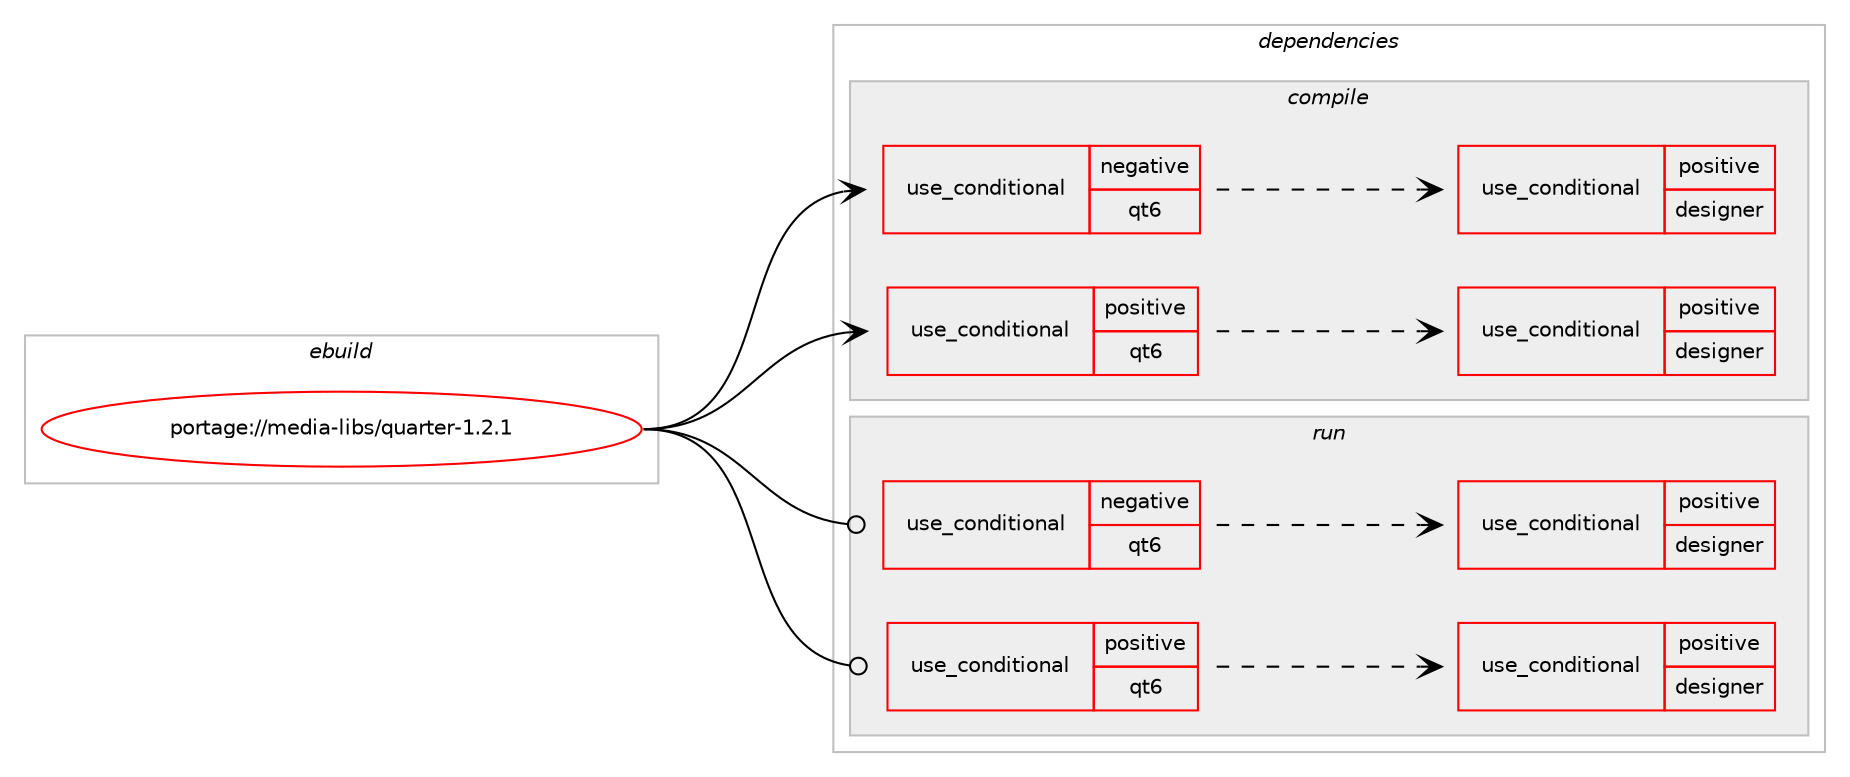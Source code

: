 digraph prolog {

# *************
# Graph options
# *************

newrank=true;
concentrate=true;
compound=true;
graph [rankdir=LR,fontname=Helvetica,fontsize=10,ranksep=1.5];#, ranksep=2.5, nodesep=0.2];
edge  [arrowhead=vee];
node  [fontname=Helvetica,fontsize=10];

# **********
# The ebuild
# **********

subgraph cluster_leftcol {
color=gray;
rank=same;
label=<<i>ebuild</i>>;
id [label="portage://media-libs/quarter-1.2.1", color=red, width=4, href="../media-libs/quarter-1.2.1.svg"];
}

# ****************
# The dependencies
# ****************

subgraph cluster_midcol {
color=gray;
label=<<i>dependencies</i>>;
subgraph cluster_compile {
fillcolor="#eeeeee";
style=filled;
label=<<i>compile</i>>;
subgraph cond75661 {
dependency158490 [label=<<TABLE BORDER="0" CELLBORDER="1" CELLSPACING="0" CELLPADDING="4"><TR><TD ROWSPAN="3" CELLPADDING="10">use_conditional</TD></TR><TR><TD>negative</TD></TR><TR><TD>qt6</TD></TR></TABLE>>, shape=none, color=red];
# *** BEGIN UNKNOWN DEPENDENCY TYPE (TODO) ***
# dependency158490 -> package_dependency(portage://media-libs/quarter-1.2.1,install,no,dev-qt,qtcore,none,[,,],[slot(5)],[])
# *** END UNKNOWN DEPENDENCY TYPE (TODO) ***

# *** BEGIN UNKNOWN DEPENDENCY TYPE (TODO) ***
# dependency158490 -> package_dependency(portage://media-libs/quarter-1.2.1,install,no,dev-qt,qtgui,none,[,,],[slot(5)],[])
# *** END UNKNOWN DEPENDENCY TYPE (TODO) ***

# *** BEGIN UNKNOWN DEPENDENCY TYPE (TODO) ***
# dependency158490 -> package_dependency(portage://media-libs/quarter-1.2.1,install,no,dev-qt,qtwidgets,none,[,,],[slot(5)],[])
# *** END UNKNOWN DEPENDENCY TYPE (TODO) ***

# *** BEGIN UNKNOWN DEPENDENCY TYPE (TODO) ***
# dependency158490 -> package_dependency(portage://media-libs/quarter-1.2.1,install,no,dev-qt,qtopengl,none,[,,],[slot(5)],[])
# *** END UNKNOWN DEPENDENCY TYPE (TODO) ***

subgraph cond75662 {
dependency158491 [label=<<TABLE BORDER="0" CELLBORDER="1" CELLSPACING="0" CELLPADDING="4"><TR><TD ROWSPAN="3" CELLPADDING="10">use_conditional</TD></TR><TR><TD>positive</TD></TR><TR><TD>designer</TD></TR></TABLE>>, shape=none, color=red];
# *** BEGIN UNKNOWN DEPENDENCY TYPE (TODO) ***
# dependency158491 -> package_dependency(portage://media-libs/quarter-1.2.1,install,no,dev-qt,designer,none,[,,],[slot(5)],[])
# *** END UNKNOWN DEPENDENCY TYPE (TODO) ***

}
dependency158490:e -> dependency158491:w [weight=20,style="dashed",arrowhead="vee"];
}
id:e -> dependency158490:w [weight=20,style="solid",arrowhead="vee"];
subgraph cond75663 {
dependency158492 [label=<<TABLE BORDER="0" CELLBORDER="1" CELLSPACING="0" CELLPADDING="4"><TR><TD ROWSPAN="3" CELLPADDING="10">use_conditional</TD></TR><TR><TD>positive</TD></TR><TR><TD>qt6</TD></TR></TABLE>>, shape=none, color=red];
# *** BEGIN UNKNOWN DEPENDENCY TYPE (TODO) ***
# dependency158492 -> package_dependency(portage://media-libs/quarter-1.2.1,install,no,dev-qt,qtbase,none,[,,],[slot(6)],[use(enable(gui),none),use(enable(opengl),none),use(enable(widgets),none)])
# *** END UNKNOWN DEPENDENCY TYPE (TODO) ***

# *** BEGIN UNKNOWN DEPENDENCY TYPE (TODO) ***
# dependency158492 -> package_dependency(portage://media-libs/quarter-1.2.1,install,no,dev-qt,qttools,none,[,,],[slot(6)],[use(enable(widgets),none)])
# *** END UNKNOWN DEPENDENCY TYPE (TODO) ***

subgraph cond75664 {
dependency158493 [label=<<TABLE BORDER="0" CELLBORDER="1" CELLSPACING="0" CELLPADDING="4"><TR><TD ROWSPAN="3" CELLPADDING="10">use_conditional</TD></TR><TR><TD>positive</TD></TR><TR><TD>designer</TD></TR></TABLE>>, shape=none, color=red];
# *** BEGIN UNKNOWN DEPENDENCY TYPE (TODO) ***
# dependency158493 -> package_dependency(portage://media-libs/quarter-1.2.1,install,no,dev-qt,qttools,none,[,,],[slot(6)],[use(enable(designer),none)])
# *** END UNKNOWN DEPENDENCY TYPE (TODO) ***

}
dependency158492:e -> dependency158493:w [weight=20,style="dashed",arrowhead="vee"];
}
id:e -> dependency158492:w [weight=20,style="solid",arrowhead="vee"];
# *** BEGIN UNKNOWN DEPENDENCY TYPE (TODO) ***
# id -> package_dependency(portage://media-libs/quarter-1.2.1,install,no,media-libs,coin,none,[,,],[],[])
# *** END UNKNOWN DEPENDENCY TYPE (TODO) ***

# *** BEGIN UNKNOWN DEPENDENCY TYPE (TODO) ***
# id -> package_dependency(portage://media-libs/quarter-1.2.1,install,no,virtual,opengl,none,[,,],[],[])
# *** END UNKNOWN DEPENDENCY TYPE (TODO) ***

}
subgraph cluster_compileandrun {
fillcolor="#eeeeee";
style=filled;
label=<<i>compile and run</i>>;
}
subgraph cluster_run {
fillcolor="#eeeeee";
style=filled;
label=<<i>run</i>>;
subgraph cond75665 {
dependency158494 [label=<<TABLE BORDER="0" CELLBORDER="1" CELLSPACING="0" CELLPADDING="4"><TR><TD ROWSPAN="3" CELLPADDING="10">use_conditional</TD></TR><TR><TD>negative</TD></TR><TR><TD>qt6</TD></TR></TABLE>>, shape=none, color=red];
# *** BEGIN UNKNOWN DEPENDENCY TYPE (TODO) ***
# dependency158494 -> package_dependency(portage://media-libs/quarter-1.2.1,run,no,dev-qt,qtcore,none,[,,],[slot(5)],[])
# *** END UNKNOWN DEPENDENCY TYPE (TODO) ***

# *** BEGIN UNKNOWN DEPENDENCY TYPE (TODO) ***
# dependency158494 -> package_dependency(portage://media-libs/quarter-1.2.1,run,no,dev-qt,qtgui,none,[,,],[slot(5)],[])
# *** END UNKNOWN DEPENDENCY TYPE (TODO) ***

# *** BEGIN UNKNOWN DEPENDENCY TYPE (TODO) ***
# dependency158494 -> package_dependency(portage://media-libs/quarter-1.2.1,run,no,dev-qt,qtwidgets,none,[,,],[slot(5)],[])
# *** END UNKNOWN DEPENDENCY TYPE (TODO) ***

# *** BEGIN UNKNOWN DEPENDENCY TYPE (TODO) ***
# dependency158494 -> package_dependency(portage://media-libs/quarter-1.2.1,run,no,dev-qt,qtopengl,none,[,,],[slot(5)],[])
# *** END UNKNOWN DEPENDENCY TYPE (TODO) ***

subgraph cond75666 {
dependency158495 [label=<<TABLE BORDER="0" CELLBORDER="1" CELLSPACING="0" CELLPADDING="4"><TR><TD ROWSPAN="3" CELLPADDING="10">use_conditional</TD></TR><TR><TD>positive</TD></TR><TR><TD>designer</TD></TR></TABLE>>, shape=none, color=red];
# *** BEGIN UNKNOWN DEPENDENCY TYPE (TODO) ***
# dependency158495 -> package_dependency(portage://media-libs/quarter-1.2.1,run,no,dev-qt,designer,none,[,,],[slot(5)],[])
# *** END UNKNOWN DEPENDENCY TYPE (TODO) ***

}
dependency158494:e -> dependency158495:w [weight=20,style="dashed",arrowhead="vee"];
}
id:e -> dependency158494:w [weight=20,style="solid",arrowhead="odot"];
subgraph cond75667 {
dependency158496 [label=<<TABLE BORDER="0" CELLBORDER="1" CELLSPACING="0" CELLPADDING="4"><TR><TD ROWSPAN="3" CELLPADDING="10">use_conditional</TD></TR><TR><TD>positive</TD></TR><TR><TD>qt6</TD></TR></TABLE>>, shape=none, color=red];
# *** BEGIN UNKNOWN DEPENDENCY TYPE (TODO) ***
# dependency158496 -> package_dependency(portage://media-libs/quarter-1.2.1,run,no,dev-qt,qtbase,none,[,,],[slot(6)],[use(enable(gui),none),use(enable(opengl),none),use(enable(widgets),none)])
# *** END UNKNOWN DEPENDENCY TYPE (TODO) ***

# *** BEGIN UNKNOWN DEPENDENCY TYPE (TODO) ***
# dependency158496 -> package_dependency(portage://media-libs/quarter-1.2.1,run,no,dev-qt,qttools,none,[,,],[slot(6)],[use(enable(widgets),none)])
# *** END UNKNOWN DEPENDENCY TYPE (TODO) ***

subgraph cond75668 {
dependency158497 [label=<<TABLE BORDER="0" CELLBORDER="1" CELLSPACING="0" CELLPADDING="4"><TR><TD ROWSPAN="3" CELLPADDING="10">use_conditional</TD></TR><TR><TD>positive</TD></TR><TR><TD>designer</TD></TR></TABLE>>, shape=none, color=red];
# *** BEGIN UNKNOWN DEPENDENCY TYPE (TODO) ***
# dependency158497 -> package_dependency(portage://media-libs/quarter-1.2.1,run,no,dev-qt,qttools,none,[,,],[slot(6)],[use(enable(designer),none)])
# *** END UNKNOWN DEPENDENCY TYPE (TODO) ***

}
dependency158496:e -> dependency158497:w [weight=20,style="dashed",arrowhead="vee"];
}
id:e -> dependency158496:w [weight=20,style="solid",arrowhead="odot"];
# *** BEGIN UNKNOWN DEPENDENCY TYPE (TODO) ***
# id -> package_dependency(portage://media-libs/quarter-1.2.1,run,no,media-libs,coin,none,[,,],[],[])
# *** END UNKNOWN DEPENDENCY TYPE (TODO) ***

# *** BEGIN UNKNOWN DEPENDENCY TYPE (TODO) ***
# id -> package_dependency(portage://media-libs/quarter-1.2.1,run,no,virtual,opengl,none,[,,],[],[])
# *** END UNKNOWN DEPENDENCY TYPE (TODO) ***

}
}

# **************
# The candidates
# **************

subgraph cluster_choices {
rank=same;
color=gray;
label=<<i>candidates</i>>;

}

}
